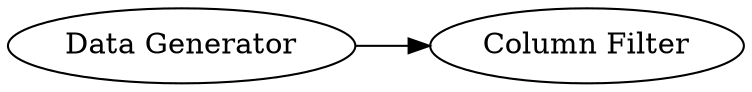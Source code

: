 digraph {
	"-5025547033436009229_1" [label="Data Generator"]
	"-5025547033436009229_2" [label="Column Filter"]
	"-5025547033436009229_1" -> "-5025547033436009229_2"
	rankdir=LR
}
